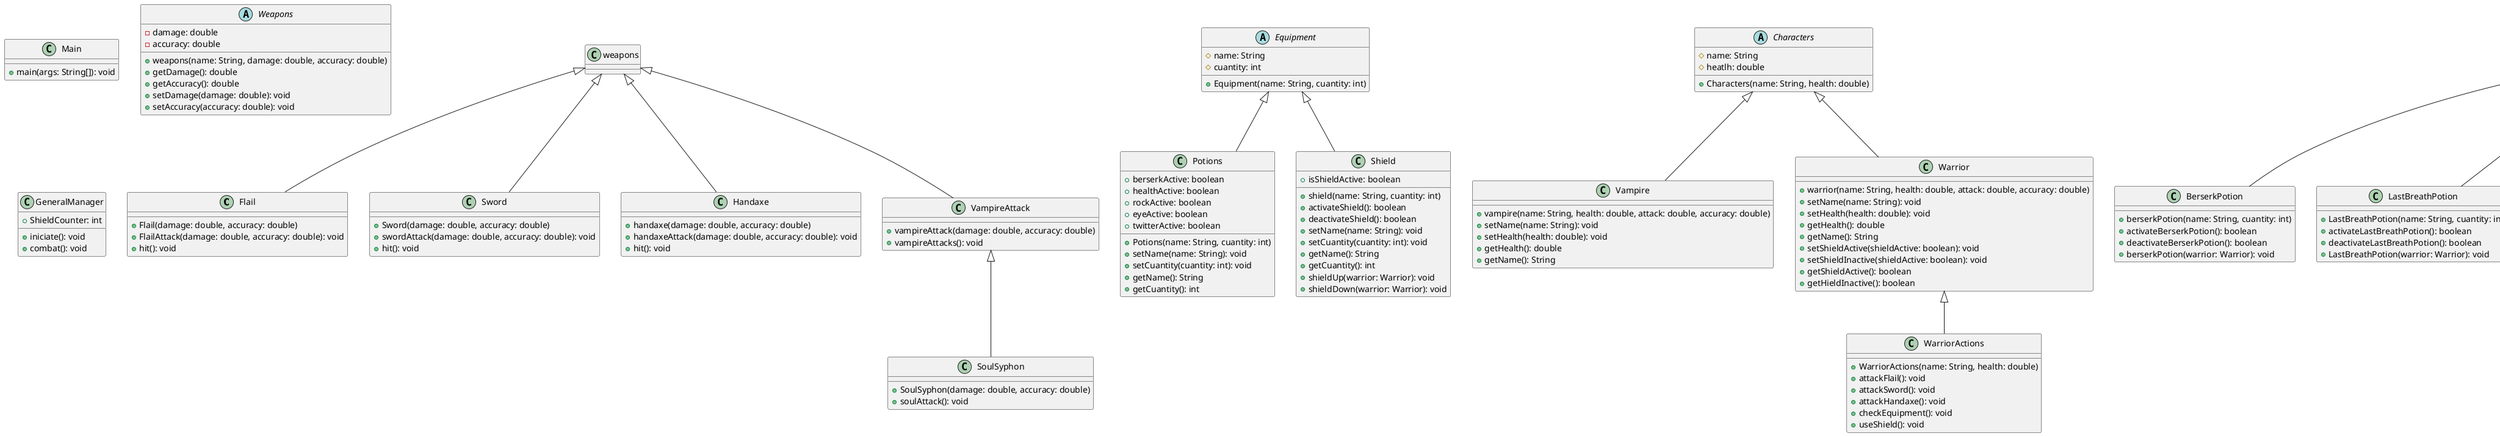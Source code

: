 @startuml
class Flail extends weapons
class Sword extends weapons
class Handaxe extends weapons
class Potions extends Equipment
class Shield extends Equipment
class Vampire extends Characters
class Warrior extends Characters
class VampireAttack extends weapons
class BerserkPotion extends potions
class Bite extends vampireAttack
class Claw extends vampireAttack
class LastBreathPotion extends potions
class MalphitePotion extends potions
class SeagullPotion extends potions
class TwitterPotion extends potions
class SoulSyphon extends VampireAttack
class WarriorActions extends Warrior

class Main {
    +main(args: String[]): void
}
abstract class Equipment {
    #name: String
    #cuantity: int
    +Equipment(name: String, cuantity: int)
}
abstract class Characters {
    #name: String
    #heatlh: double
    +Characters(name: String, health: double)
    }
abstract class Weapons {
    -damage: double
    -accuracy: double
    +weapons(name: String, damage: double, accuracy: double)
    +getDamage(): double
    +getAccuracy(): double
    +setDamage(damage: double): void
    +setAccuracy(accuracy: double): void
  }
class Flail{
    +Flail(damage: double, accuracy: double)
    +FlailAttack(damage: double, accuracy: double): void
    +hit(): void
}
class Sword{
    +Sword(damage: double, accuracy: double)
    +swordAttack(damage: double, accuracy: double): void
    +hit(): void
}
class Handaxe{
    +handaxe(damage: double, accuracy: double)
    +handaxeAttack(damage: double, accuracy: double): void
    +hit(): void
}

class Shield{
    +shield(name: String, cuantity: int)
    +isShieldActive: boolean
    +activateShield(): boolean
    +deactivateShield(): boolean
    +setName(name: String): void
    +setCuantity(cuantity: int): void
    +getName(): String
    +getCuantity(): int
    +shieldUp(warrior: Warrior): void
    +shieldDown(warrior: Warrior): void
}
class Vampire{
    +vampire(name: String, health: double, attack: double, accuracy: double)
    +setName(name: String): void
    +setHealth(health: double): void
    +getHealth(): double
    +getName(): String
}
class VampireAttack{
    +vampireAttack(damage: double, accuracy: double)
    +vampireAttacks(): void
}
class Warrior{
    +warrior(name: String, health: double, attack: double, accuracy: double)
    +setName(name: String): void
    +setHealth(health: double): void
    +getHealth(): double
    +getName(): String
    +setShieldActive(shieldActive: boolean): void
    +setShieldInactive(shieldActive: boolean): void
    +getShieldActive(): boolean
    +getHieldInactive(): boolean
}
class BerserkPotion{
    +berserkPotion(name: String, cuantity: int)
    +activateBerserkPotion(): boolean
    +deactivateBerserkPotion(): boolean
    +berserkPotion(warrior: Warrior): void
}
class Bite{
    +bite(damage: double, accuracy: double)
    +biteAttack(): void
}
class Claw{
    +claw(damage: double, accuracy: double)
    +clawAttack(): void
}
class GeneralManager{
    +ShieldCounter: int
    +iniciate(): void
    +combat(): void
}
class LastBreathPotion{
    +LastBreathPotion(name: String, cuantity: int)
    +activateLastBreathPotion(): boolean
    +deactivateLastBreathPotion(): boolean
    +LastBreathPotion(warrior: Warrior): void
}
class MalphitePotion{
    +MalphitePotion(name: String, cuantity: int)
    +activateMalphitePotion(): boolean
    +deactivateMalphitePotion(): boolean
    +rockSolid(warrior: Warrior): void
}
class Potions {
    +berserkActive: boolean
    +healthActive: boolean
    +rockActive: boolean
    +eyeActive: boolean
    +twitterActive: boolean
    +Potions(name: String, cuantity: int)
    +setName(name: String): void
    +setCuantity(cuantity: int): void
    +getName(): String
    +getCuantity(): int
}
class SeagullPotion{
    +SeagullPotion(name: String, cuantity: int)
    +activateeyePotion(): boolean
    +deactivateeyePotion(): boolean
    +seagullEye(warrior: Warrior): void
}
class SoulSyphon{
    +SoulSyphon(damage: double, accuracy: double)
    +soulAttack(): void
}
class TwitterPotion{
    +TwitterPotion(name: String, cuantity: int)
    +activatetwitterPotion(): boolean
    +deactivatetwitterPotion(): boolean
    +twitterEssence(warrior: Warrior): void
}
class WarriorActions{
    +WarriorActions(name: String, health: double)
    +attackFlail(): void
    +attackSword(): void
    +attackHandaxe(): void
    +checkEquipment(): void
    +useShield(): void
}
@enduml